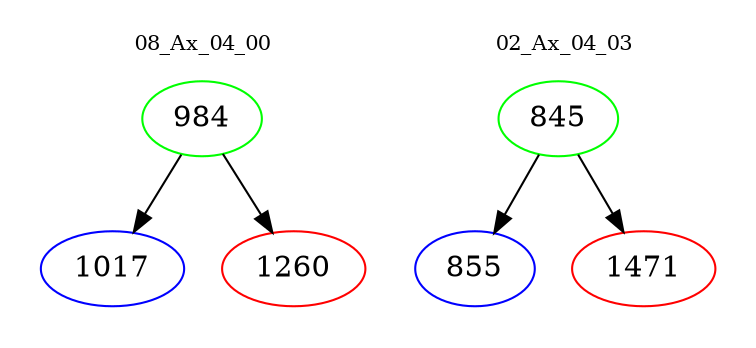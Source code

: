 digraph{
subgraph cluster_0 {
color = white
label = "08_Ax_04_00";
fontsize=10;
T0_984 [label="984", color="green"]
T0_984 -> T0_1017 [color="black"]
T0_1017 [label="1017", color="blue"]
T0_984 -> T0_1260 [color="black"]
T0_1260 [label="1260", color="red"]
}
subgraph cluster_1 {
color = white
label = "02_Ax_04_03";
fontsize=10;
T1_845 [label="845", color="green"]
T1_845 -> T1_855 [color="black"]
T1_855 [label="855", color="blue"]
T1_845 -> T1_1471 [color="black"]
T1_1471 [label="1471", color="red"]
}
}
